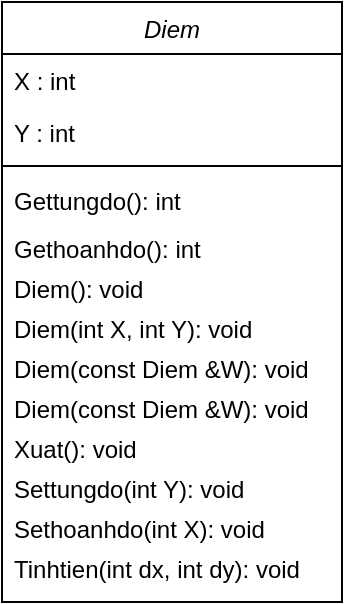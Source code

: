 <mxfile version="24.8.3">
  <diagram id="C5RBs43oDa-KdzZeNtuy" name="Page-1">
    <mxGraphModel dx="548" dy="308" grid="1" gridSize="10" guides="1" tooltips="1" connect="1" arrows="1" fold="1" page="1" pageScale="1" pageWidth="827" pageHeight="1169" math="0" shadow="0">
      <root>
        <mxCell id="WIyWlLk6GJQsqaUBKTNV-0" />
        <mxCell id="WIyWlLk6GJQsqaUBKTNV-1" parent="WIyWlLk6GJQsqaUBKTNV-0" />
        <mxCell id="RRE05Ik68FNEsQR4TEEK-0" value="Diem" style="swimlane;fontStyle=2;align=center;verticalAlign=top;childLayout=stackLayout;horizontal=1;startSize=26;horizontalStack=0;resizeParent=1;resizeLast=0;collapsible=1;marginBottom=0;rounded=0;shadow=0;strokeWidth=1;" vertex="1" parent="WIyWlLk6GJQsqaUBKTNV-1">
          <mxGeometry x="230" y="130" width="170" height="300" as="geometry">
            <mxRectangle x="230" y="130" width="160" height="26" as="alternateBounds" />
          </mxGeometry>
        </mxCell>
        <mxCell id="RRE05Ik68FNEsQR4TEEK-1" value="X : int" style="text;align=left;verticalAlign=top;spacingLeft=4;spacingRight=4;overflow=hidden;rotatable=0;points=[[0,0.5],[1,0.5]];portConstraint=eastwest;" vertex="1" parent="RRE05Ik68FNEsQR4TEEK-0">
          <mxGeometry y="26" width="170" height="26" as="geometry" />
        </mxCell>
        <mxCell id="RRE05Ik68FNEsQR4TEEK-2" value="Y : int" style="text;align=left;verticalAlign=top;spacingLeft=4;spacingRight=4;overflow=hidden;rotatable=0;points=[[0,0.5],[1,0.5]];portConstraint=eastwest;rounded=0;shadow=0;html=0;" vertex="1" parent="RRE05Ik68FNEsQR4TEEK-0">
          <mxGeometry y="52" width="170" height="26" as="geometry" />
        </mxCell>
        <mxCell id="RRE05Ik68FNEsQR4TEEK-4" value="" style="line;html=1;strokeWidth=1;align=left;verticalAlign=middle;spacingTop=-1;spacingLeft=3;spacingRight=3;rotatable=0;labelPosition=right;points=[];portConstraint=eastwest;" vertex="1" parent="RRE05Ik68FNEsQR4TEEK-0">
          <mxGeometry y="78" width="170" height="8" as="geometry" />
        </mxCell>
        <mxCell id="RRE05Ik68FNEsQR4TEEK-6" value="Gettungdo(): int" style="text;align=left;verticalAlign=top;spacingLeft=4;spacingRight=4;overflow=hidden;rotatable=0;points=[[0,0.5],[1,0.5]];portConstraint=eastwest;rounded=0;shadow=0;html=0;" vertex="1" parent="RRE05Ik68FNEsQR4TEEK-0">
          <mxGeometry y="86" width="170" height="24" as="geometry" />
        </mxCell>
        <mxCell id="RRE05Ik68FNEsQR4TEEK-5" value="Gethoanhdo(): int" style="text;align=left;verticalAlign=top;spacingLeft=4;spacingRight=4;overflow=hidden;rotatable=0;points=[[0,0.5],[1,0.5]];portConstraint=eastwest;" vertex="1" parent="RRE05Ik68FNEsQR4TEEK-0">
          <mxGeometry y="110" width="170" height="20" as="geometry" />
        </mxCell>
        <mxCell id="RRE05Ik68FNEsQR4TEEK-10" value="Diem(): void" style="text;align=left;verticalAlign=top;spacingLeft=4;spacingRight=4;overflow=hidden;rotatable=0;points=[[0,0.5],[1,0.5]];portConstraint=eastwest;" vertex="1" parent="RRE05Ik68FNEsQR4TEEK-0">
          <mxGeometry y="130" width="170" height="20" as="geometry" />
        </mxCell>
        <mxCell id="RRE05Ik68FNEsQR4TEEK-11" value="Diem(int X, int Y): void" style="text;align=left;verticalAlign=top;spacingLeft=4;spacingRight=4;overflow=hidden;rotatable=0;points=[[0,0.5],[1,0.5]];portConstraint=eastwest;" vertex="1" parent="RRE05Ik68FNEsQR4TEEK-0">
          <mxGeometry y="150" width="170" height="20" as="geometry" />
        </mxCell>
        <mxCell id="RRE05Ik68FNEsQR4TEEK-12" value="Diem(const Diem &amp;W): void" style="text;align=left;verticalAlign=top;spacingLeft=4;spacingRight=4;overflow=hidden;rotatable=0;points=[[0,0.5],[1,0.5]];portConstraint=eastwest;" vertex="1" parent="RRE05Ik68FNEsQR4TEEK-0">
          <mxGeometry y="170" width="170" height="20" as="geometry" />
        </mxCell>
        <mxCell id="RRE05Ik68FNEsQR4TEEK-13" value="Diem(const Diem &amp;W): void" style="text;align=left;verticalAlign=top;spacingLeft=4;spacingRight=4;overflow=hidden;rotatable=0;points=[[0,0.5],[1,0.5]];portConstraint=eastwest;" vertex="1" parent="RRE05Ik68FNEsQR4TEEK-0">
          <mxGeometry y="190" width="170" height="20" as="geometry" />
        </mxCell>
        <mxCell id="RRE05Ik68FNEsQR4TEEK-14" value="Xuat(): void" style="text;align=left;verticalAlign=top;spacingLeft=4;spacingRight=4;overflow=hidden;rotatable=0;points=[[0,0.5],[1,0.5]];portConstraint=eastwest;" vertex="1" parent="RRE05Ik68FNEsQR4TEEK-0">
          <mxGeometry y="210" width="170" height="20" as="geometry" />
        </mxCell>
        <mxCell id="RRE05Ik68FNEsQR4TEEK-15" value="Settungdo(int Y): void" style="text;align=left;verticalAlign=top;spacingLeft=4;spacingRight=4;overflow=hidden;rotatable=0;points=[[0,0.5],[1,0.5]];portConstraint=eastwest;" vertex="1" parent="RRE05Ik68FNEsQR4TEEK-0">
          <mxGeometry y="230" width="170" height="20" as="geometry" />
        </mxCell>
        <mxCell id="RRE05Ik68FNEsQR4TEEK-16" value="Sethoanhdo(int X): void" style="text;align=left;verticalAlign=top;spacingLeft=4;spacingRight=4;overflow=hidden;rotatable=0;points=[[0,0.5],[1,0.5]];portConstraint=eastwest;" vertex="1" parent="RRE05Ik68FNEsQR4TEEK-0">
          <mxGeometry y="250" width="170" height="20" as="geometry" />
        </mxCell>
        <mxCell id="RRE05Ik68FNEsQR4TEEK-17" value="Tinhtien(int dx, int dy): void" style="text;align=left;verticalAlign=top;spacingLeft=4;spacingRight=4;overflow=hidden;rotatable=0;points=[[0,0.5],[1,0.5]];portConstraint=eastwest;" vertex="1" parent="RRE05Ik68FNEsQR4TEEK-0">
          <mxGeometry y="270" width="170" height="20" as="geometry" />
        </mxCell>
      </root>
    </mxGraphModel>
  </diagram>
</mxfile>

